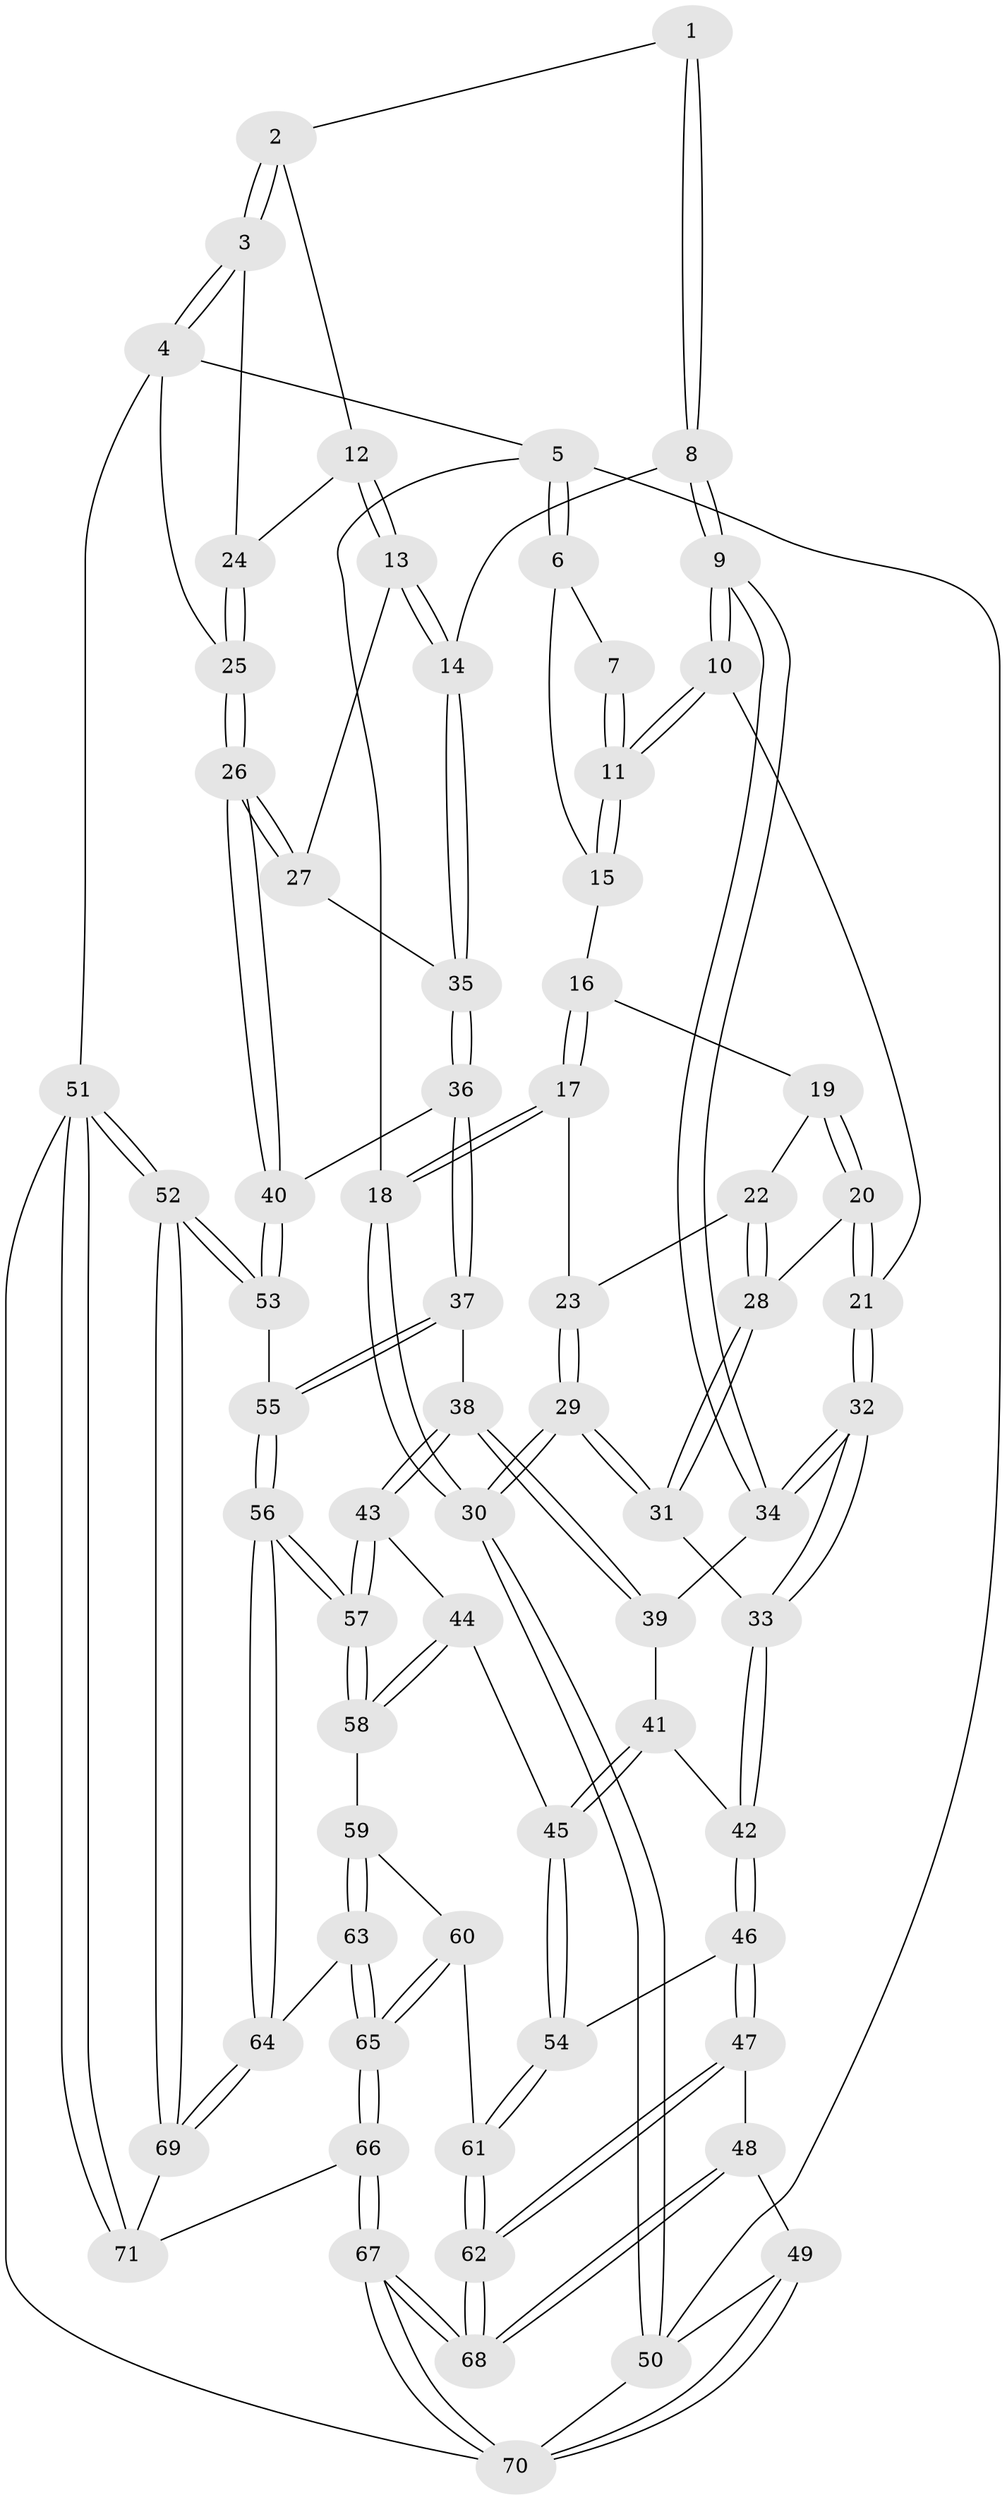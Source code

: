 // Generated by graph-tools (version 1.1) at 2025/17/03/09/25 04:17:05]
// undirected, 71 vertices, 174 edges
graph export_dot {
graph [start="1"]
  node [color=gray90,style=filled];
  1 [pos="+0.8357865379262261+0"];
  2 [pos="+0.9398080975459877+0"];
  3 [pos="+1+0"];
  4 [pos="+1+0"];
  5 [pos="+0+0"];
  6 [pos="+0+0"];
  7 [pos="+0.5737616004104233+0"];
  8 [pos="+0.7153818321909544+0.21114990317182045"];
  9 [pos="+0.6675076937555918+0.22253979175460298"];
  10 [pos="+0.5613016682550174+0.18898403967951133"];
  11 [pos="+0.5460654052610676+0.15060118184572296"];
  12 [pos="+0.8837125926059315+0.18035761667539577"];
  13 [pos="+0.8479874353275973+0.20123418258051043"];
  14 [pos="+0.7507004243697667+0.22760015318060386"];
  15 [pos="+0.08634786999392424+0"];
  16 [pos="+0.3100056229890742+0.16648088823764273"];
  17 [pos="+0.23064207667798306+0.2499344622628875"];
  18 [pos="+0+0.4064473184177557"];
  19 [pos="+0.3146351392815633+0.17032209335549814"];
  20 [pos="+0.4738731399880422+0.22169421452456758"];
  21 [pos="+0.49671685832382156+0.22050376654487036"];
  22 [pos="+0.30699286060313213+0.282893634801101"];
  23 [pos="+0.30005359263574316+0.2875854590862246"];
  24 [pos="+0.9141395716075106+0.1670883524499817"];
  25 [pos="+1+0.31560889149713023"];
  26 [pos="+1+0.32023971733679635"];
  27 [pos="+1+0.30272980433664054"];
  28 [pos="+0.3643593800043976+0.3109508433468533"];
  29 [pos="+0.16795314463957067+0.44810560651708153"];
  30 [pos="+0+0.47571494139019344"];
  31 [pos="+0.3407940852376188+0.4533153095568351"];
  32 [pos="+0.43359155879709915+0.4680078610861738"];
  33 [pos="+0.4230116822896177+0.4867489900357816"];
  34 [pos="+0.640184842267251+0.3276341500623346"];
  35 [pos="+0.8319142866587116+0.35323051424052154"];
  36 [pos="+0.8430787414081762+0.39926200320842187"];
  37 [pos="+0.8532265099874637+0.5197823730202075"];
  38 [pos="+0.8431360181373995+0.5286517731632214"];
  39 [pos="+0.6431874451489649+0.4874541523245949"];
  40 [pos="+1+0.34280005267608676"];
  41 [pos="+0.6241902764647059+0.5039937625676908"];
  42 [pos="+0.4320651223046376+0.5013015966035922"];
  43 [pos="+0.8278496707856337+0.5757389465751723"];
  44 [pos="+0.6437415386029359+0.6519182795521475"];
  45 [pos="+0.6248363218502836+0.6385620810782117"];
  46 [pos="+0.43192751747223107+0.5694319709070087"];
  47 [pos="+0.38173664490925313+0.6448368184168891"];
  48 [pos="+0.25940104129864094+0.7046082190008792"];
  49 [pos="+0+0.5945153329214072"];
  50 [pos="+0+0.5802814169331872"];
  51 [pos="+1+1"];
  52 [pos="+1+1"];
  53 [pos="+1+0.5459003481823022"];
  54 [pos="+0.5438954876891782+0.6597811270429337"];
  55 [pos="+1+0.5509766661861603"];
  56 [pos="+0.8501509921458845+0.7660006382013632"];
  57 [pos="+0.8332997255738877+0.7004023929972754"];
  58 [pos="+0.6562215379272123+0.6828696923045033"];
  59 [pos="+0.6586628853558749+0.7143352696337546"];
  60 [pos="+0.5793364063946852+0.7515615589641877"];
  61 [pos="+0.5247723684199412+0.7283027626400547"];
  62 [pos="+0.47294212446083256+0.7828501722792534"];
  63 [pos="+0.7167724529176175+0.8547167130865776"];
  64 [pos="+0.8498679701794105+0.790910726503242"];
  65 [pos="+0.6651351034157441+0.9193192765818013"];
  66 [pos="+0.5471460124561197+1"];
  67 [pos="+0.42804586314229076+1"];
  68 [pos="+0.41724686426015956+1"];
  69 [pos="+0.9632774805067152+0.864159769321647"];
  70 [pos="+0.2960679594031332+1"];
  71 [pos="+0.6457910771661879+1"];
  1 -- 2;
  1 -- 8;
  1 -- 8;
  2 -- 3;
  2 -- 3;
  2 -- 12;
  3 -- 4;
  3 -- 4;
  3 -- 24;
  4 -- 5;
  4 -- 25;
  4 -- 51;
  5 -- 6;
  5 -- 6;
  5 -- 18;
  5 -- 50;
  6 -- 7;
  6 -- 15;
  7 -- 11;
  7 -- 11;
  8 -- 9;
  8 -- 9;
  8 -- 14;
  9 -- 10;
  9 -- 10;
  9 -- 34;
  9 -- 34;
  10 -- 11;
  10 -- 11;
  10 -- 21;
  11 -- 15;
  11 -- 15;
  12 -- 13;
  12 -- 13;
  12 -- 24;
  13 -- 14;
  13 -- 14;
  13 -- 27;
  14 -- 35;
  14 -- 35;
  15 -- 16;
  16 -- 17;
  16 -- 17;
  16 -- 19;
  17 -- 18;
  17 -- 18;
  17 -- 23;
  18 -- 30;
  18 -- 30;
  19 -- 20;
  19 -- 20;
  19 -- 22;
  20 -- 21;
  20 -- 21;
  20 -- 28;
  21 -- 32;
  21 -- 32;
  22 -- 23;
  22 -- 28;
  22 -- 28;
  23 -- 29;
  23 -- 29;
  24 -- 25;
  24 -- 25;
  25 -- 26;
  25 -- 26;
  26 -- 27;
  26 -- 27;
  26 -- 40;
  26 -- 40;
  27 -- 35;
  28 -- 31;
  28 -- 31;
  29 -- 30;
  29 -- 30;
  29 -- 31;
  29 -- 31;
  30 -- 50;
  30 -- 50;
  31 -- 33;
  32 -- 33;
  32 -- 33;
  32 -- 34;
  32 -- 34;
  33 -- 42;
  33 -- 42;
  34 -- 39;
  35 -- 36;
  35 -- 36;
  36 -- 37;
  36 -- 37;
  36 -- 40;
  37 -- 38;
  37 -- 55;
  37 -- 55;
  38 -- 39;
  38 -- 39;
  38 -- 43;
  38 -- 43;
  39 -- 41;
  40 -- 53;
  40 -- 53;
  41 -- 42;
  41 -- 45;
  41 -- 45;
  42 -- 46;
  42 -- 46;
  43 -- 44;
  43 -- 57;
  43 -- 57;
  44 -- 45;
  44 -- 58;
  44 -- 58;
  45 -- 54;
  45 -- 54;
  46 -- 47;
  46 -- 47;
  46 -- 54;
  47 -- 48;
  47 -- 62;
  47 -- 62;
  48 -- 49;
  48 -- 68;
  48 -- 68;
  49 -- 50;
  49 -- 70;
  49 -- 70;
  50 -- 70;
  51 -- 52;
  51 -- 52;
  51 -- 71;
  51 -- 71;
  51 -- 70;
  52 -- 53;
  52 -- 53;
  52 -- 69;
  52 -- 69;
  53 -- 55;
  54 -- 61;
  54 -- 61;
  55 -- 56;
  55 -- 56;
  56 -- 57;
  56 -- 57;
  56 -- 64;
  56 -- 64;
  57 -- 58;
  57 -- 58;
  58 -- 59;
  59 -- 60;
  59 -- 63;
  59 -- 63;
  60 -- 61;
  60 -- 65;
  60 -- 65;
  61 -- 62;
  61 -- 62;
  62 -- 68;
  62 -- 68;
  63 -- 64;
  63 -- 65;
  63 -- 65;
  64 -- 69;
  64 -- 69;
  65 -- 66;
  65 -- 66;
  66 -- 67;
  66 -- 67;
  66 -- 71;
  67 -- 68;
  67 -- 68;
  67 -- 70;
  67 -- 70;
  69 -- 71;
}
